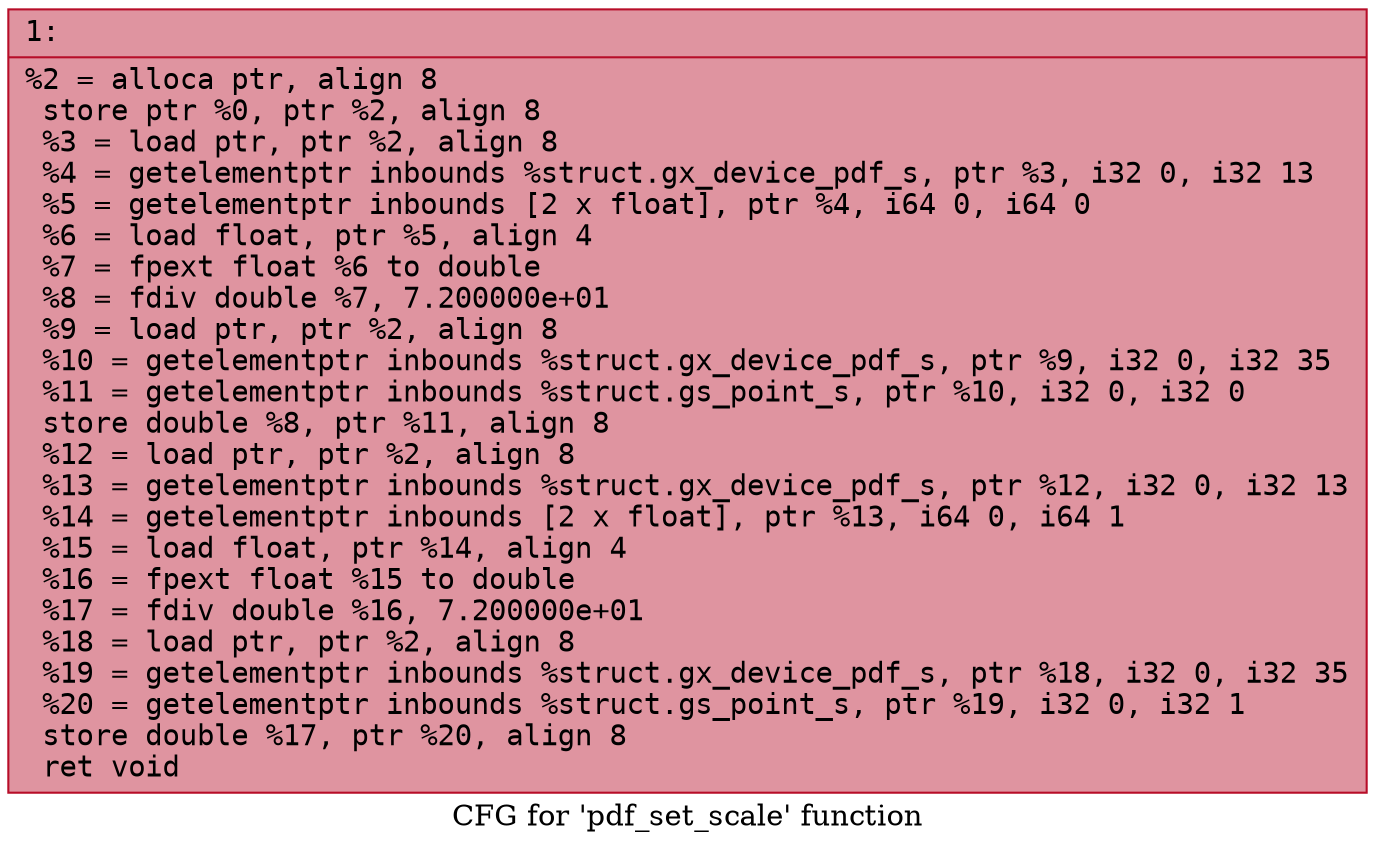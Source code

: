 digraph "CFG for 'pdf_set_scale' function" {
	label="CFG for 'pdf_set_scale' function";

	Node0x6000020b12c0 [shape=record,color="#b70d28ff", style=filled, fillcolor="#b70d2870" fontname="Courier",label="{1:\l|  %2 = alloca ptr, align 8\l  store ptr %0, ptr %2, align 8\l  %3 = load ptr, ptr %2, align 8\l  %4 = getelementptr inbounds %struct.gx_device_pdf_s, ptr %3, i32 0, i32 13\l  %5 = getelementptr inbounds [2 x float], ptr %4, i64 0, i64 0\l  %6 = load float, ptr %5, align 4\l  %7 = fpext float %6 to double\l  %8 = fdiv double %7, 7.200000e+01\l  %9 = load ptr, ptr %2, align 8\l  %10 = getelementptr inbounds %struct.gx_device_pdf_s, ptr %9, i32 0, i32 35\l  %11 = getelementptr inbounds %struct.gs_point_s, ptr %10, i32 0, i32 0\l  store double %8, ptr %11, align 8\l  %12 = load ptr, ptr %2, align 8\l  %13 = getelementptr inbounds %struct.gx_device_pdf_s, ptr %12, i32 0, i32 13\l  %14 = getelementptr inbounds [2 x float], ptr %13, i64 0, i64 1\l  %15 = load float, ptr %14, align 4\l  %16 = fpext float %15 to double\l  %17 = fdiv double %16, 7.200000e+01\l  %18 = load ptr, ptr %2, align 8\l  %19 = getelementptr inbounds %struct.gx_device_pdf_s, ptr %18, i32 0, i32 35\l  %20 = getelementptr inbounds %struct.gs_point_s, ptr %19, i32 0, i32 1\l  store double %17, ptr %20, align 8\l  ret void\l}"];
}
